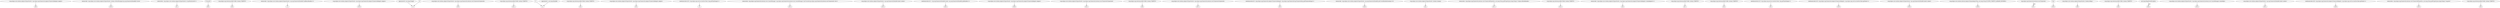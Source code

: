 digraph g {
0[label="<org.eclipse.core.runtime.adaptor.EclipseStarter: org.eclipse.osgi.framework.adaptor.FrameworkAdaptor adaptor>"]
1[label="$r8"]
0->1[label=""]
2[label="staticinvoke <org.eclipse.core.runtime.adaptor.EclipseStarter: boolean refreshPackages(org.osgi.framework.Bundle[])>($r24)"]
3[label="$z10"]
2->3[label=""]
4[label="staticinvoke <org.eclipse.core.runtime.adaptor.EclipseStarter: int getStartLevel()>()"]
5[label="$i1"]
4->5[label=""]
6[label="l0 cmp $l2"]
7[label="$b3"]
6->7[label=""]
8[label="<org.eclipse.osgi.internal.profile.Profile: boolean STARTUP>"]
9[label="$z0"]
8->9[label=""]
10[label="staticinvoke <org.eclipse.core.runtime.adaptor.EclipseStarter: org.osgi.framework.Bundle[] loadBasicBundles()>()"]
11[label="r2"]
10->11[label=""]
12[label="<org.eclipse.core.runtime.adaptor.EclipseStarter: org.eclipse.osgi.framework.adaptor.FrameworkAdaptor adaptor>"]
13[label="$r18"]
12->13[label=""]
14[label="@parameter0: java.lang.String[]"]
15[label="r0"]
14->15[label=""]
16[label="<org.eclipse.core.runtime.adaptor.EclipseStarter: org.eclipse.osgi.framework.internal.core.Framework framework>"]
17[label="$r9"]
16->17[label=""]
18[label="<org.eclipse.osgi.internal.profile.Profile: boolean STARTUP>"]
19[label="$z11"]
18->19[label=""]
20[label="r1"]
21[label="r1"]
20->21[label=""]
22[label="<org.eclipse.osgi.internal.profile.Profile: boolean STARTUP>"]
23[label="$z2"]
22->23[label=""]
24[label="<org.eclipse.core.runtime.adaptor.EclipseStarter: org.eclipse.osgi.framework.adaptor.FrameworkAdaptor adaptor>"]
25[label="$r5"]
24->25[label=""]
26[label="interfaceinvoke $r29.<org.eclipse.osgi.service.resolver.State: long getTimeStamp()>()"]
27[label="l0"]
26->27[label=""]
28[label="@parameter1: java.lang.Runnable"]
28->21[label=""]
29[label="staticinvoke <org.eclipse.osgi.framework.internal.core.ConsoleManager: org.eclipse.osgi.framework.internal.core.ConsoleManager startConsole(org.eclipse.osgi.framework.internal.core.Framework)>($r12)"]
30[label="$r13"]
29->30[label=""]
31[label="<org.eclipse.core.runtime.adaptor.EclipseStarter: org.osgi.framework.BundleContext context>"]
32[label="$r15"]
31->32[label=""]
33[label="interfaceinvoke $r21.<org.osgi.framework.BundleContext: org.osgi.framework.Bundle[] getBundles()>()"]
34[label="$r22"]
33->34[label=""]
35[label="<org.eclipse.core.runtime.adaptor.EclipseStarter: org.eclipse.osgi.framework.adaptor.FrameworkAdaptor adaptor>"]
36[label="$r28"]
35->36[label=""]
37[label="<org.eclipse.core.runtime.adaptor.EclipseStarter: org.eclipse.osgi.framework.internal.core.Framework framework>"]
38[label="$r12"]
37->38[label=""]
39[label="<org.eclipse.osgi.internal.profile.Profile: boolean STARTUP>"]
40[label="$z8"]
39->40[label=""]
41[label="<org.eclipse.core.runtime.adaptor.EclipseStarter: org.eclipse.osgi.framework.internal.core.Framework framework>"]
42[label="$r27"]
41->42[label=""]
43[label="interfaceinvoke $r5.<org.eclipse.osgi.framework.adaptor.FrameworkAdaptor: org.eclipse.osgi.framework.log.FrameworkLog getFrameworkLog()>()"]
44[label="$r6"]
43->44[label=""]
45[label="staticinvoke <org.eclipse.core.runtime.adaptor.EclipseStarter: org.osgi.framework.Bundle[] getCurrentBundles(boolean)>(0)"]
46[label="$r24"]
45->46[label=""]
47[label="<org.eclipse.core.runtime.adaptor.EclipseStarter: boolean running>"]
48[label="$z1"]
47->48[label=""]
49[label="staticinvoke <org.eclipse.osgi.framework.internal.core.FrameworkProperties: java.lang.String getProperty(java.lang.String)>('eclipse.refreshBundles')"]
50[label="$r17"]
49->50[label=""]
51[label="<org.eclipse.osgi.internal.profile.Profile: boolean STARTUP>"]
52[label="$z12"]
51->52[label=""]
53[label="staticinvoke <org.eclipse.core.runtime.adaptor.EclipseStarter: org.eclipse.osgi.framework.adaptor.FrameworkAdaptor createAdaptor()>()"]
54[label="$r4"]
53->54[label=""]
55[label="<org.eclipse.osgi.internal.profile.Profile: boolean STARTUP>"]
56[label="$z7"]
55->56[label=""]
57[label="<org.eclipse.osgi.internal.profile.Profile: boolean STARTUP>"]
58[label="$z5"]
57->58[label=""]
59[label="interfaceinvoke $r19.<org.eclipse.osgi.service.resolver.State: long getTimeStamp()>()"]
60[label="$l2"]
59->60[label=""]
61[label="interfaceinvoke $r18.<org.eclipse.osgi.framework.adaptor.FrameworkAdaptor: org.eclipse.osgi.service.resolver.State getState()>()"]
62[label="$r19"]
61->62[label=""]
63[label="r0"]
63->15[label=""]
64[label="<org.eclipse.core.runtime.adaptor.EclipseStarter: org.osgi.framework.BundleContext context>"]
65[label="$r20"]
64->65[label=""]
66[label="<org.eclipse.core.runtime.internal.adaptor.EclipseAdaptorMsg: java.lang.String ECLIPSE_STARTUP_ALREADY_RUNNING>"]
67[label="$r26"]
66->67[label=""]
68[label="org.eclipse.osgi.framework.internal.core.Framework"]
69[label="$r7"]
68->69[label="type"]
70[label="'true'"]
71[label="$r16"]
70->71[label=""]
72[label="<org.eclipse.core.runtime.adaptor.EclipseStarter: boolean debug>"]
73[label="$z9"]
72->73[label=""]
74[label="<org.eclipse.osgi.internal.profile.Profile: boolean STARTUP>"]
75[label="$z4"]
74->75[label=""]
76[label="java.lang.IllegalStateException"]
77[label="$r25"]
76->77[label="type"]
78[label="<org.eclipse.core.runtime.adaptor.EclipseStarter: org.eclipse.osgi.framework.internal.core.ConsoleManager consoleMgr>"]
79[label="$r14"]
78->79[label=""]
80[label="<org.eclipse.core.runtime.adaptor.EclipseStarter: org.osgi.framework.BundleContext context>"]
81[label="$r21"]
80->81[label=""]
82[label="interfaceinvoke $r28.<org.eclipse.osgi.framework.adaptor.FrameworkAdaptor: org.eclipse.osgi.service.resolver.State getState()>()"]
83[label="$r29"]
82->83[label=""]
84[label="staticinvoke <org.eclipse.osgi.framework.internal.core.FrameworkProperties: java.lang.String getProperty(java.lang.String)>('osgi.dev')"]
85[label="$r23"]
84->85[label=""]
86[label="<org.eclipse.osgi.internal.profile.Profile: boolean STARTUP>"]
87[label="$z3"]
86->87[label=""]
}